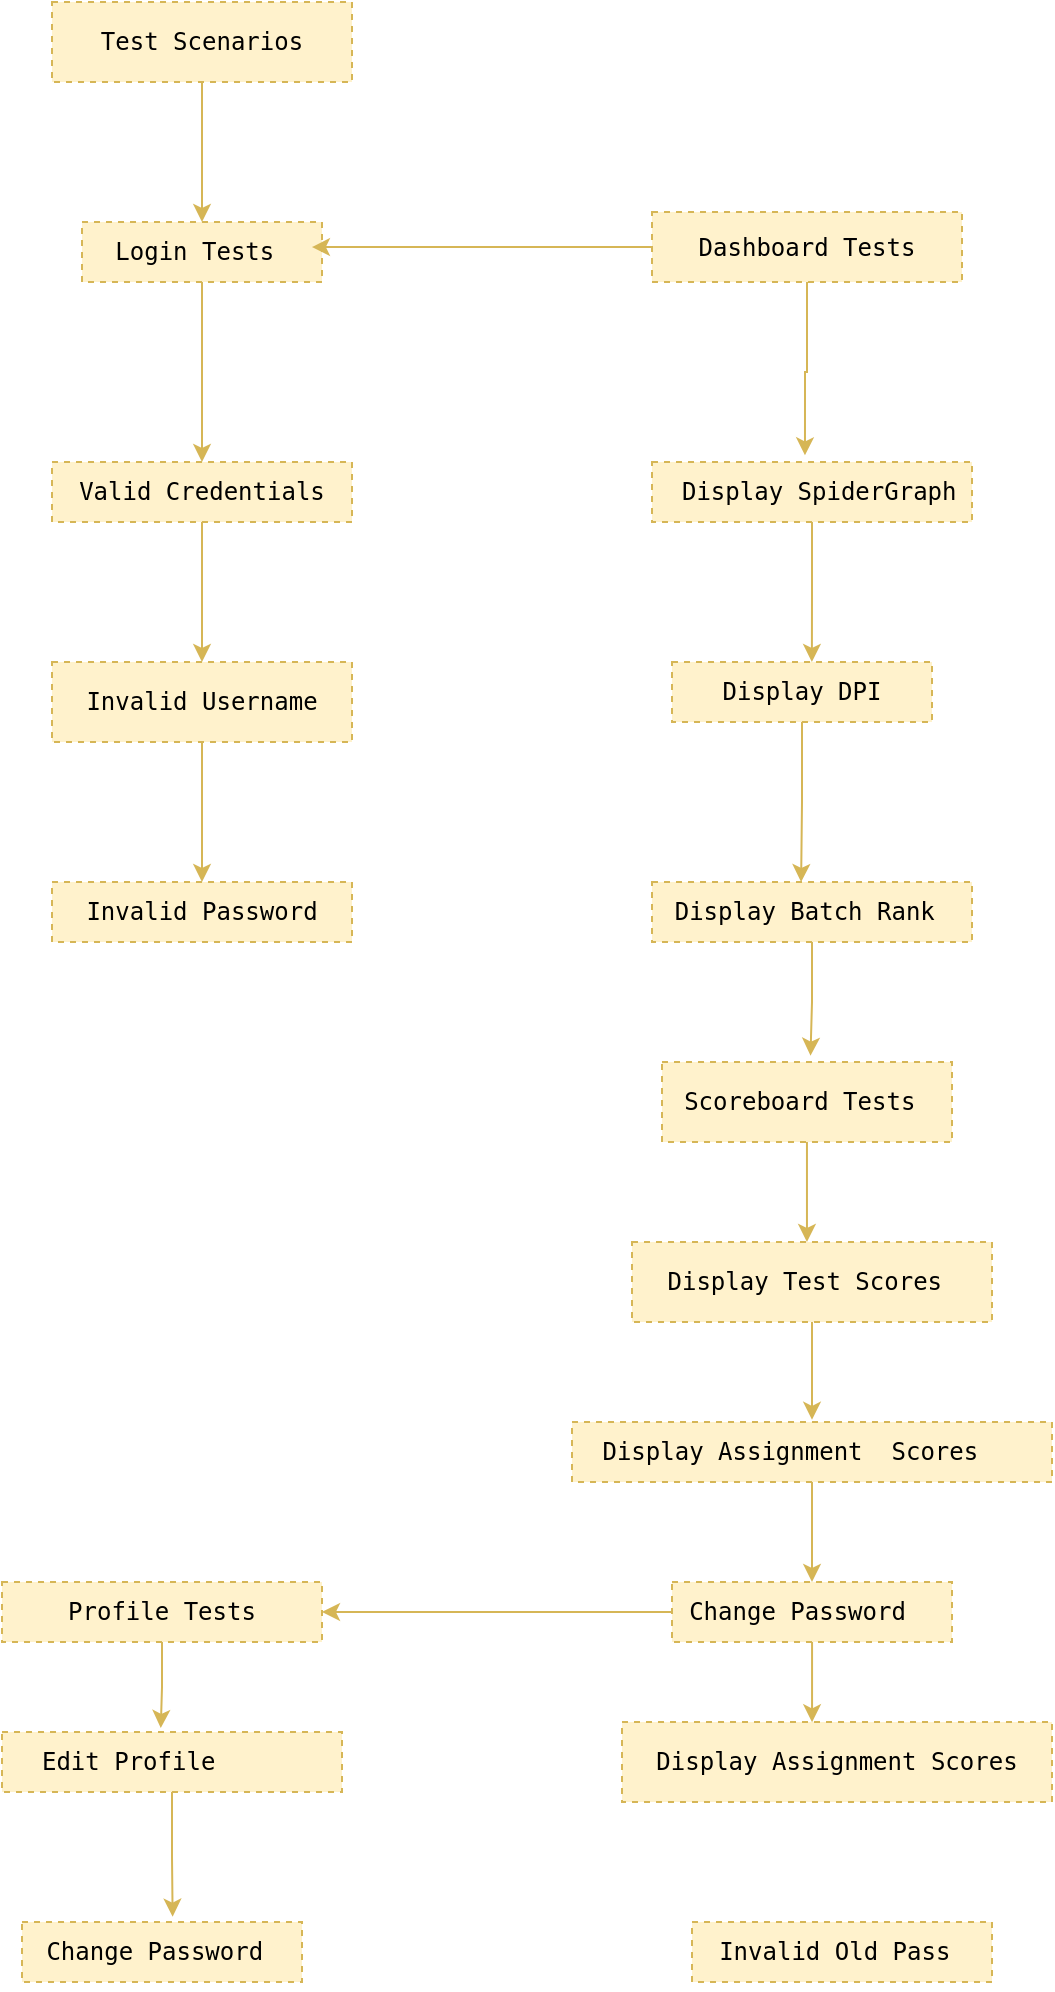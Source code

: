 <mxfile version="22.1.21" type="github">
  <diagram name="Page-1" id="cUYFqGyWfzDYqW2QdEiF">
    <mxGraphModel dx="989" dy="493" grid="1" gridSize="10" guides="1" tooltips="1" connect="1" arrows="1" fold="1" page="1" pageScale="1" pageWidth="850" pageHeight="1100" math="0" shadow="0">
      <root>
        <mxCell id="0" />
        <mxCell id="1" parent="0" />
        <mxCell id="REy7O8cnIQlqTStzF-FT-24" style="edgeStyle=orthogonalEdgeStyle;rounded=0;orthogonalLoop=1;jettySize=auto;html=1;entryX=0.5;entryY=0;entryDx=0;entryDy=0;fillColor=#fff2cc;strokeColor=#d6b656;" edge="1" parent="1" source="REy7O8cnIQlqTStzF-FT-2" target="REy7O8cnIQlqTStzF-FT-3">
          <mxGeometry relative="1" as="geometry" />
        </mxCell>
        <mxCell id="REy7O8cnIQlqTStzF-FT-2" value="&lt;pre&gt;&lt;code class=&quot;!whitespace-pre hljs language-plaintext&quot;&gt; Test Scenarios &lt;/code&gt;&lt;/pre&gt;" style="rounded=0;whiteSpace=wrap;html=1;dashed=1;fillColor=#fff2cc;strokeColor=#d6b656;" vertex="1" parent="1">
          <mxGeometry x="100" y="40" width="150" height="40" as="geometry" />
        </mxCell>
        <mxCell id="REy7O8cnIQlqTStzF-FT-25" style="edgeStyle=orthogonalEdgeStyle;rounded=0;orthogonalLoop=1;jettySize=auto;html=1;entryX=0.5;entryY=0;entryDx=0;entryDy=0;fillColor=#fff2cc;strokeColor=#d6b656;" edge="1" parent="1" source="REy7O8cnIQlqTStzF-FT-3" target="REy7O8cnIQlqTStzF-FT-4">
          <mxGeometry relative="1" as="geometry" />
        </mxCell>
        <mxCell id="REy7O8cnIQlqTStzF-FT-3" value="&lt;pre&gt;&lt;code class=&quot;!whitespace-pre hljs language-plaintext&quot;&gt; Login Tests  &lt;/code&gt;&lt;/pre&gt;" style="rounded=0;whiteSpace=wrap;html=1;dashed=1;fillColor=#fff2cc;strokeColor=#d6b656;" vertex="1" parent="1">
          <mxGeometry x="115" y="150" width="120" height="30" as="geometry" />
        </mxCell>
        <mxCell id="REy7O8cnIQlqTStzF-FT-26" style="edgeStyle=orthogonalEdgeStyle;rounded=0;orthogonalLoop=1;jettySize=auto;html=1;entryX=0.5;entryY=0;entryDx=0;entryDy=0;fillColor=#fff2cc;strokeColor=#d6b656;" edge="1" parent="1" source="REy7O8cnIQlqTStzF-FT-4" target="REy7O8cnIQlqTStzF-FT-7">
          <mxGeometry relative="1" as="geometry" />
        </mxCell>
        <mxCell id="REy7O8cnIQlqTStzF-FT-4" value="&lt;pre&gt;&lt;code class=&quot;!whitespace-pre hljs language-plaintext&quot;&gt; Valid Credentials &lt;/code&gt;&lt;/pre&gt;" style="rounded=0;whiteSpace=wrap;html=1;dashed=1;fillColor=#fff2cc;strokeColor=#d6b656;" vertex="1" parent="1">
          <mxGeometry x="100" y="270" width="150" height="30" as="geometry" />
        </mxCell>
        <mxCell id="REy7O8cnIQlqTStzF-FT-5" value="&lt;pre&gt;&lt;code class=&quot;!whitespace-pre hljs language-plaintext&quot;&gt; Dashboard Tests &lt;/code&gt;&lt;/pre&gt;" style="rounded=0;whiteSpace=wrap;html=1;dashed=1;fillColor=#fff2cc;strokeColor=#d6b656;" vertex="1" parent="1">
          <mxGeometry x="400" y="145" width="155" height="35" as="geometry" />
        </mxCell>
        <mxCell id="REy7O8cnIQlqTStzF-FT-6" value="&lt;pre&gt;&lt;code class=&quot;!whitespace-pre hljs language-plaintext&quot;&gt; Invalid Password &lt;/code&gt;&lt;/pre&gt;" style="rounded=0;whiteSpace=wrap;html=1;dashed=1;fillColor=#fff2cc;strokeColor=#d6b656;" vertex="1" parent="1">
          <mxGeometry x="100" y="480" width="150" height="30" as="geometry" />
        </mxCell>
        <mxCell id="REy7O8cnIQlqTStzF-FT-27" style="edgeStyle=orthogonalEdgeStyle;rounded=0;orthogonalLoop=1;jettySize=auto;html=1;entryX=0.5;entryY=0;entryDx=0;entryDy=0;fillColor=#fff2cc;strokeColor=#d6b656;" edge="1" parent="1" source="REy7O8cnIQlqTStzF-FT-7" target="REy7O8cnIQlqTStzF-FT-6">
          <mxGeometry relative="1" as="geometry" />
        </mxCell>
        <mxCell id="REy7O8cnIQlqTStzF-FT-7" value="&lt;pre&gt;&lt;code class=&quot;!whitespace-pre hljs language-plaintext&quot;&gt; Invalid Username &lt;/code&gt;&lt;/pre&gt;" style="rounded=0;whiteSpace=wrap;html=1;dashed=1;fillColor=#fff2cc;strokeColor=#d6b656;" vertex="1" parent="1">
          <mxGeometry x="100" y="370" width="150" height="40" as="geometry" />
        </mxCell>
        <mxCell id="REy7O8cnIQlqTStzF-FT-8" value="&lt;pre&gt;&lt;code class=&quot;!whitespace-pre hljs language-plaintext&quot;&gt;Scoreboard Tests &lt;/code&gt;&lt;/pre&gt;" style="rounded=0;whiteSpace=wrap;html=1;dashed=1;fillColor=#fff2cc;strokeColor=#d6b656;" vertex="1" parent="1">
          <mxGeometry x="405" y="570" width="145" height="40" as="geometry" />
        </mxCell>
        <mxCell id="REy7O8cnIQlqTStzF-FT-9" value="&lt;pre&gt;&lt;code class=&quot;!whitespace-pre hljs language-plaintext&quot;&gt; Display SpiderGraph&lt;/code&gt;&lt;/pre&gt;" style="rounded=0;whiteSpace=wrap;html=1;dashed=1;fillColor=#fff2cc;strokeColor=#d6b656;" vertex="1" parent="1">
          <mxGeometry x="400" y="270" width="160" height="30" as="geometry" />
        </mxCell>
        <mxCell id="REy7O8cnIQlqTStzF-FT-10" value="&lt;pre&gt;&lt;code class=&quot;!whitespace-pre hljs language-plaintext&quot;&gt;Display DPI&lt;/code&gt;&lt;/pre&gt;" style="rounded=0;whiteSpace=wrap;html=1;dashed=1;fillColor=#fff2cc;strokeColor=#d6b656;" vertex="1" parent="1">
          <mxGeometry x="410" y="370" width="130" height="30" as="geometry" />
        </mxCell>
        <mxCell id="REy7O8cnIQlqTStzF-FT-11" value="&lt;pre&gt;&lt;code class=&quot;!whitespace-pre hljs language-plaintext&quot;&gt;Display Batch Rank &lt;/code&gt;&lt;/pre&gt;" style="rounded=0;whiteSpace=wrap;html=1;dashed=1;fillColor=#fff2cc;strokeColor=#d6b656;" vertex="1" parent="1">
          <mxGeometry x="400" y="480" width="160" height="30" as="geometry" />
        </mxCell>
        <mxCell id="REy7O8cnIQlqTStzF-FT-12" value="&lt;pre&gt;&lt;code class=&quot;!whitespace-pre hljs language-plaintext&quot;&gt;Display Test Scores &lt;/code&gt;&lt;/pre&gt;" style="rounded=0;whiteSpace=wrap;html=1;dashed=1;fillColor=#fff2cc;strokeColor=#d6b656;" vertex="1" parent="1">
          <mxGeometry x="390" y="660" width="180" height="40" as="geometry" />
        </mxCell>
        <mxCell id="REy7O8cnIQlqTStzF-FT-38" style="edgeStyle=orthogonalEdgeStyle;rounded=0;orthogonalLoop=1;jettySize=auto;html=1;entryX=0.5;entryY=0;entryDx=0;entryDy=0;fillColor=#fff2cc;strokeColor=#d6b656;" edge="1" parent="1" source="REy7O8cnIQlqTStzF-FT-13" target="REy7O8cnIQlqTStzF-FT-14">
          <mxGeometry relative="1" as="geometry" />
        </mxCell>
        <mxCell id="REy7O8cnIQlqTStzF-FT-13" value="&lt;pre&gt;&lt;code class=&quot;!whitespace-pre hljs language-plaintext&quot;&gt;Display Assignment &lt;/code&gt;&lt;code class=&quot;!whitespace-pre hljs language-plaintext&quot;&gt; Scores   &lt;/code&gt;&lt;/pre&gt;" style="rounded=0;whiteSpace=wrap;html=1;dashed=1;fillColor=#fff2cc;strokeColor=#d6b656;" vertex="1" parent="1">
          <mxGeometry x="360" y="750" width="240" height="30" as="geometry" />
        </mxCell>
        <mxCell id="REy7O8cnIQlqTStzF-FT-41" style="edgeStyle=orthogonalEdgeStyle;rounded=0;orthogonalLoop=1;jettySize=auto;html=1;entryX=1;entryY=0.5;entryDx=0;entryDy=0;fillColor=#fff2cc;strokeColor=#d6b656;" edge="1" parent="1" source="REy7O8cnIQlqTStzF-FT-14" target="REy7O8cnIQlqTStzF-FT-18">
          <mxGeometry relative="1" as="geometry" />
        </mxCell>
        <mxCell id="REy7O8cnIQlqTStzF-FT-14" value="&lt;pre&gt;&lt;code class=&quot;!whitespace-pre hljs language-plaintext&quot;&gt;Change Password  &lt;/code&gt;&lt;/pre&gt;" style="rounded=0;whiteSpace=wrap;html=1;dashed=1;fillColor=#fff2cc;strokeColor=#d6b656;" vertex="1" parent="1">
          <mxGeometry x="410" y="830" width="140" height="30" as="geometry" />
        </mxCell>
        <mxCell id="REy7O8cnIQlqTStzF-FT-15" value="&lt;pre&gt;&lt;code class=&quot;!whitespace-pre hljs language-plaintext&quot;&gt;Display Assignment &lt;/code&gt;&lt;code class=&quot;!whitespace-pre hljs language-plaintext&quot;&gt;Scores&lt;/code&gt;&lt;/pre&gt;" style="rounded=0;whiteSpace=wrap;html=1;dashed=1;fillColor=#fff2cc;strokeColor=#d6b656;" vertex="1" parent="1">
          <mxGeometry x="385" y="900" width="215" height="40" as="geometry" />
        </mxCell>
        <mxCell id="REy7O8cnIQlqTStzF-FT-16" value="&lt;pre&gt;&lt;code class=&quot;!whitespace-pre hljs language-plaintext&quot;&gt; Invalid Old Pass  &lt;/code&gt;&lt;/pre&gt;" style="rounded=0;whiteSpace=wrap;html=1;dashed=1;fillColor=#fff2cc;strokeColor=#d6b656;" vertex="1" parent="1">
          <mxGeometry x="420" y="1000" width="150" height="30" as="geometry" />
        </mxCell>
        <mxCell id="REy7O8cnIQlqTStzF-FT-17" value="&lt;pre&gt;&lt;code class=&quot;!whitespace-pre hljs language-plaintext&quot;&gt;Edit Profile      &lt;/code&gt;&lt;/pre&gt;" style="rounded=0;whiteSpace=wrap;html=1;dashed=1;fillColor=#fff2cc;strokeColor=#d6b656;" vertex="1" parent="1">
          <mxGeometry x="75" y="905" width="170" height="30" as="geometry" />
        </mxCell>
        <mxCell id="REy7O8cnIQlqTStzF-FT-18" value="&lt;pre&gt;&lt;code class=&quot;!whitespace-pre hljs language-plaintext&quot;&gt; Profile Tests &lt;/code&gt;&lt;/pre&gt;" style="rounded=0;whiteSpace=wrap;html=1;dashed=1;fillColor=#fff2cc;strokeColor=#d6b656;" vertex="1" parent="1">
          <mxGeometry x="75" y="830" width="160" height="30" as="geometry" />
        </mxCell>
        <mxCell id="REy7O8cnIQlqTStzF-FT-19" value="&lt;pre&gt;&lt;code class=&quot;!whitespace-pre hljs language-plaintext&quot;&gt;Change Password &lt;/code&gt;&lt;/pre&gt;" style="rounded=0;whiteSpace=wrap;html=1;dashed=1;fillColor=#fff2cc;strokeColor=#d6b656;" vertex="1" parent="1">
          <mxGeometry x="85" y="1000" width="140" height="30" as="geometry" />
        </mxCell>
        <mxCell id="REy7O8cnIQlqTStzF-FT-22" style="edgeStyle=orthogonalEdgeStyle;rounded=0;orthogonalLoop=1;jettySize=auto;html=1;entryX=0.958;entryY=0.417;entryDx=0;entryDy=0;entryPerimeter=0;fillColor=#fff2cc;strokeColor=#d6b656;" edge="1" parent="1" source="REy7O8cnIQlqTStzF-FT-5" target="REy7O8cnIQlqTStzF-FT-3">
          <mxGeometry relative="1" as="geometry" />
        </mxCell>
        <mxCell id="REy7O8cnIQlqTStzF-FT-29" style="edgeStyle=orthogonalEdgeStyle;rounded=0;orthogonalLoop=1;jettySize=auto;html=1;entryX=0.478;entryY=-0.111;entryDx=0;entryDy=0;entryPerimeter=0;fillColor=#fff2cc;strokeColor=#d6b656;" edge="1" parent="1" source="REy7O8cnIQlqTStzF-FT-5" target="REy7O8cnIQlqTStzF-FT-9">
          <mxGeometry relative="1" as="geometry" />
        </mxCell>
        <mxCell id="REy7O8cnIQlqTStzF-FT-30" style="edgeStyle=orthogonalEdgeStyle;rounded=0;orthogonalLoop=1;jettySize=auto;html=1;entryX=0.538;entryY=0;entryDx=0;entryDy=0;entryPerimeter=0;fillColor=#fff2cc;strokeColor=#d6b656;" edge="1" parent="1" source="REy7O8cnIQlqTStzF-FT-9" target="REy7O8cnIQlqTStzF-FT-10">
          <mxGeometry relative="1" as="geometry" />
        </mxCell>
        <mxCell id="REy7O8cnIQlqTStzF-FT-31" style="edgeStyle=orthogonalEdgeStyle;rounded=0;orthogonalLoop=1;jettySize=auto;html=1;entryX=0.466;entryY=0;entryDx=0;entryDy=0;entryPerimeter=0;fillColor=#fff2cc;strokeColor=#d6b656;" edge="1" parent="1" source="REy7O8cnIQlqTStzF-FT-10" target="REy7O8cnIQlqTStzF-FT-11">
          <mxGeometry relative="1" as="geometry" />
        </mxCell>
        <mxCell id="REy7O8cnIQlqTStzF-FT-35" style="edgeStyle=orthogonalEdgeStyle;rounded=0;orthogonalLoop=1;jettySize=auto;html=1;entryX=0.486;entryY=0;entryDx=0;entryDy=0;entryPerimeter=0;fillColor=#fff2cc;strokeColor=#d6b656;" edge="1" parent="1" source="REy7O8cnIQlqTStzF-FT-8" target="REy7O8cnIQlqTStzF-FT-12">
          <mxGeometry relative="1" as="geometry" />
        </mxCell>
        <mxCell id="REy7O8cnIQlqTStzF-FT-36" style="edgeStyle=orthogonalEdgeStyle;rounded=0;orthogonalLoop=1;jettySize=auto;html=1;entryX=0.5;entryY=-0.036;entryDx=0;entryDy=0;entryPerimeter=0;fillColor=#fff2cc;strokeColor=#d6b656;" edge="1" parent="1" source="REy7O8cnIQlqTStzF-FT-12" target="REy7O8cnIQlqTStzF-FT-13">
          <mxGeometry relative="1" as="geometry" />
        </mxCell>
        <mxCell id="REy7O8cnIQlqTStzF-FT-37" style="edgeStyle=orthogonalEdgeStyle;rounded=0;orthogonalLoop=1;jettySize=auto;html=1;entryX=0.512;entryY=-0.079;entryDx=0;entryDy=0;entryPerimeter=0;fillColor=#fff2cc;strokeColor=#d6b656;" edge="1" parent="1" source="REy7O8cnIQlqTStzF-FT-11" target="REy7O8cnIQlqTStzF-FT-8">
          <mxGeometry relative="1" as="geometry" />
        </mxCell>
        <mxCell id="REy7O8cnIQlqTStzF-FT-40" style="edgeStyle=orthogonalEdgeStyle;rounded=0;orthogonalLoop=1;jettySize=auto;html=1;entryX=0.442;entryY=0.004;entryDx=0;entryDy=0;entryPerimeter=0;fillColor=#fff2cc;strokeColor=#d6b656;" edge="1" parent="1" source="REy7O8cnIQlqTStzF-FT-14" target="REy7O8cnIQlqTStzF-FT-15">
          <mxGeometry relative="1" as="geometry" />
        </mxCell>
        <mxCell id="REy7O8cnIQlqTStzF-FT-42" style="edgeStyle=orthogonalEdgeStyle;rounded=0;orthogonalLoop=1;jettySize=auto;html=1;entryX=0.467;entryY=-0.067;entryDx=0;entryDy=0;entryPerimeter=0;fillColor=#fff2cc;strokeColor=#d6b656;" edge="1" parent="1" source="REy7O8cnIQlqTStzF-FT-18" target="REy7O8cnIQlqTStzF-FT-17">
          <mxGeometry relative="1" as="geometry" />
        </mxCell>
        <mxCell id="REy7O8cnIQlqTStzF-FT-43" style="edgeStyle=orthogonalEdgeStyle;rounded=0;orthogonalLoop=1;jettySize=auto;html=1;entryX=0.538;entryY=-0.089;entryDx=0;entryDy=0;entryPerimeter=0;fillColor=#fff2cc;strokeColor=#d6b656;" edge="1" parent="1" source="REy7O8cnIQlqTStzF-FT-17" target="REy7O8cnIQlqTStzF-FT-19">
          <mxGeometry relative="1" as="geometry" />
        </mxCell>
      </root>
    </mxGraphModel>
  </diagram>
</mxfile>
